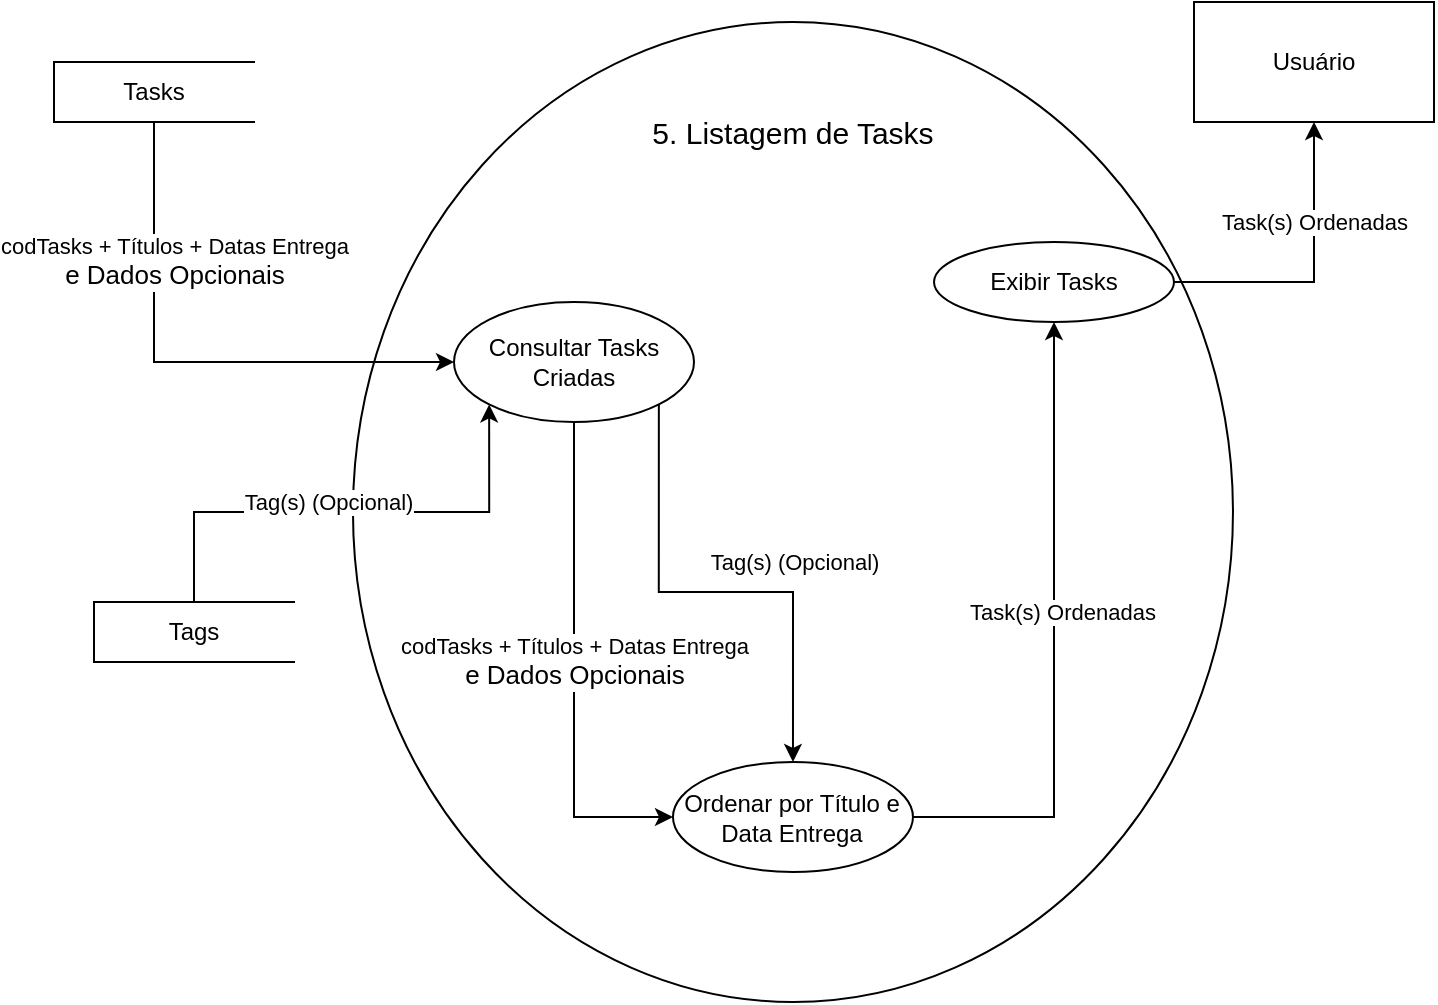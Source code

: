 <mxfile version="21.6.8" type="device">
  <diagram name="Página-1" id="KpH4nJqEcksgHNypFdT-">
    <mxGraphModel dx="1022" dy="640" grid="1" gridSize="10" guides="1" tooltips="1" connect="1" arrows="1" fold="1" page="1" pageScale="1" pageWidth="827" pageHeight="1169" math="0" shadow="0">
      <root>
        <mxCell id="0" />
        <mxCell id="1" parent="0" />
        <mxCell id="_gjTFH6i6nzyFn3ohH8i-1" value="" style="shape=ellipse;html=1;dashed=0;whiteSpace=wrap;perimeter=ellipsePerimeter;" vertex="1" parent="1">
          <mxGeometry x="229.49" y="290" width="440" height="490" as="geometry" />
        </mxCell>
        <mxCell id="_gjTFH6i6nzyFn3ohH8i-5" value="&lt;font style=&quot;font-size: 15px;&quot;&gt;5. Listagem de Tasks&lt;/font&gt;" style="text;html=1;strokeColor=none;fillColor=none;align=center;verticalAlign=middle;whiteSpace=wrap;rounded=0;" vertex="1" parent="1">
          <mxGeometry x="369.87" y="330" width="159.25" height="30" as="geometry" />
        </mxCell>
        <mxCell id="_gjTFH6i6nzyFn3ohH8i-26" value="" style="edgeStyle=orthogonalEdgeStyle;rounded=0;orthogonalLoop=1;jettySize=auto;html=1;entryX=0;entryY=0.5;entryDx=0;entryDy=0;" edge="1" parent="1" source="_gjTFH6i6nzyFn3ohH8i-16" target="_gjTFH6i6nzyFn3ohH8i-25">
          <mxGeometry relative="1" as="geometry" />
        </mxCell>
        <mxCell id="_gjTFH6i6nzyFn3ohH8i-38" style="edgeStyle=orthogonalEdgeStyle;rounded=0;orthogonalLoop=1;jettySize=auto;html=1;exitX=1;exitY=1;exitDx=0;exitDy=0;entryX=0.5;entryY=0;entryDx=0;entryDy=0;" edge="1" parent="1" source="_gjTFH6i6nzyFn3ohH8i-16" target="_gjTFH6i6nzyFn3ohH8i-25">
          <mxGeometry relative="1" as="geometry" />
        </mxCell>
        <mxCell id="_gjTFH6i6nzyFn3ohH8i-39" value="Tag(s) (Opcional)" style="edgeLabel;html=1;align=center;verticalAlign=middle;resizable=0;points=[];" vertex="1" connectable="0" parent="_gjTFH6i6nzyFn3ohH8i-38">
          <mxGeometry x="0.025" y="1" relative="1" as="geometry">
            <mxPoint x="35" y="-14" as="offset" />
          </mxGeometry>
        </mxCell>
        <mxCell id="_gjTFH6i6nzyFn3ohH8i-16" value="Consultar Tasks Criadas" style="shape=ellipse;html=1;dashed=0;whiteSpace=wrap;perimeter=ellipsePerimeter;" vertex="1" parent="1">
          <mxGeometry x="280" y="430" width="120" height="60" as="geometry" />
        </mxCell>
        <mxCell id="_gjTFH6i6nzyFn3ohH8i-21" style="edgeStyle=orthogonalEdgeStyle;rounded=0;orthogonalLoop=1;jettySize=auto;html=1;exitX=0.5;exitY=1;exitDx=0;exitDy=0;entryX=0;entryY=0.5;entryDx=0;entryDy=0;" edge="1" parent="1" source="_gjTFH6i6nzyFn3ohH8i-18" target="_gjTFH6i6nzyFn3ohH8i-16">
          <mxGeometry relative="1" as="geometry" />
        </mxCell>
        <mxCell id="_gjTFH6i6nzyFn3ohH8i-22" value="codTasks + Títulos + Datas Entrega&lt;br style=&quot;font-size: 13px;&quot;&gt;&lt;span style=&quot;font-size: 13px;&quot;&gt;e Dados Opcionais&lt;/span&gt;" style="edgeLabel;html=1;align=center;verticalAlign=middle;resizable=0;points=[];" vertex="1" connectable="0" parent="_gjTFH6i6nzyFn3ohH8i-21">
          <mxGeometry x="0.06" y="3" relative="1" as="geometry">
            <mxPoint x="-13" y="-47" as="offset" />
          </mxGeometry>
        </mxCell>
        <mxCell id="_gjTFH6i6nzyFn3ohH8i-18" value="Tasks" style="html=1;dashed=0;whiteSpace=wrap;shape=partialRectangle;right=0;" vertex="1" parent="1">
          <mxGeometry x="80" y="310" width="100" height="30" as="geometry" />
        </mxCell>
        <mxCell id="_gjTFH6i6nzyFn3ohH8i-23" style="edgeStyle=orthogonalEdgeStyle;rounded=0;orthogonalLoop=1;jettySize=auto;html=1;exitX=0.5;exitY=0;exitDx=0;exitDy=0;entryX=0;entryY=1;entryDx=0;entryDy=0;" edge="1" parent="1" source="_gjTFH6i6nzyFn3ohH8i-20" target="_gjTFH6i6nzyFn3ohH8i-16">
          <mxGeometry relative="1" as="geometry" />
        </mxCell>
        <mxCell id="_gjTFH6i6nzyFn3ohH8i-24" value="Tag(s) (Opcional)" style="edgeLabel;html=1;align=center;verticalAlign=middle;resizable=0;points=[];" vertex="1" connectable="0" parent="_gjTFH6i6nzyFn3ohH8i-23">
          <mxGeometry x="-0.223" y="2" relative="1" as="geometry">
            <mxPoint x="16" y="-3" as="offset" />
          </mxGeometry>
        </mxCell>
        <mxCell id="_gjTFH6i6nzyFn3ohH8i-20" value="Tags" style="html=1;dashed=0;whiteSpace=wrap;shape=partialRectangle;right=0;" vertex="1" parent="1">
          <mxGeometry x="100" y="580" width="100" height="30" as="geometry" />
        </mxCell>
        <mxCell id="_gjTFH6i6nzyFn3ohH8i-33" style="edgeStyle=orthogonalEdgeStyle;rounded=0;orthogonalLoop=1;jettySize=auto;html=1;exitX=1;exitY=0.5;exitDx=0;exitDy=0;entryX=0.5;entryY=1;entryDx=0;entryDy=0;" edge="1" parent="1" source="_gjTFH6i6nzyFn3ohH8i-25" target="_gjTFH6i6nzyFn3ohH8i-32">
          <mxGeometry relative="1" as="geometry" />
        </mxCell>
        <mxCell id="_gjTFH6i6nzyFn3ohH8i-34" value="Task(s) Ordenadas" style="edgeLabel;html=1;align=center;verticalAlign=middle;resizable=0;points=[];" vertex="1" connectable="0" parent="_gjTFH6i6nzyFn3ohH8i-33">
          <mxGeometry x="0.091" y="-3" relative="1" as="geometry">
            <mxPoint x="1" as="offset" />
          </mxGeometry>
        </mxCell>
        <mxCell id="_gjTFH6i6nzyFn3ohH8i-25" value="Ordenar por Título e Data Entrega" style="shape=ellipse;html=1;dashed=0;whiteSpace=wrap;perimeter=ellipsePerimeter;" vertex="1" parent="1">
          <mxGeometry x="389.49" y="660" width="120" height="55" as="geometry" />
        </mxCell>
        <mxCell id="_gjTFH6i6nzyFn3ohH8i-29" value="Usuário" style="rounded=0;whiteSpace=wrap;html=1;" vertex="1" parent="1">
          <mxGeometry x="650" y="280" width="120" height="60" as="geometry" />
        </mxCell>
        <mxCell id="_gjTFH6i6nzyFn3ohH8i-35" style="edgeStyle=orthogonalEdgeStyle;rounded=0;orthogonalLoop=1;jettySize=auto;html=1;exitX=1;exitY=0.5;exitDx=0;exitDy=0;entryX=0.5;entryY=1;entryDx=0;entryDy=0;" edge="1" parent="1" source="_gjTFH6i6nzyFn3ohH8i-32" target="_gjTFH6i6nzyFn3ohH8i-29">
          <mxGeometry relative="1" as="geometry" />
        </mxCell>
        <mxCell id="_gjTFH6i6nzyFn3ohH8i-36" value="Task(s) Ordenadas" style="edgeLabel;html=1;align=center;verticalAlign=middle;resizable=0;points=[];" vertex="1" connectable="0" parent="_gjTFH6i6nzyFn3ohH8i-35">
          <mxGeometry x="-0.429" y="1" relative="1" as="geometry">
            <mxPoint x="27" y="-29" as="offset" />
          </mxGeometry>
        </mxCell>
        <mxCell id="_gjTFH6i6nzyFn3ohH8i-32" value="Exibir Tasks" style="shape=ellipse;html=1;dashed=0;whiteSpace=wrap;perimeter=ellipsePerimeter;" vertex="1" parent="1">
          <mxGeometry x="520" y="400" width="120" height="40" as="geometry" />
        </mxCell>
        <mxCell id="_gjTFH6i6nzyFn3ohH8i-40" value="codTasks + Títulos + Datas Entrega&lt;br style=&quot;font-size: 13px;&quot;&gt;&lt;span style=&quot;font-size: 13px;&quot;&gt;e Dados Opcionais&lt;/span&gt;" style="edgeLabel;html=1;align=center;verticalAlign=middle;resizable=0;points=[];" vertex="1" connectable="0" parent="1">
          <mxGeometry x="340" y="610" as="geometry" />
        </mxCell>
      </root>
    </mxGraphModel>
  </diagram>
</mxfile>
